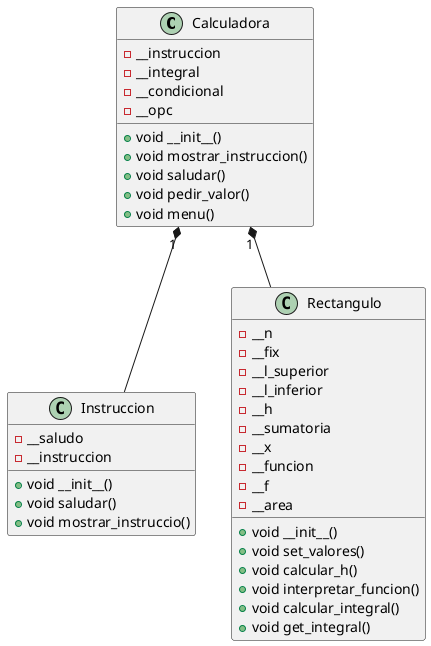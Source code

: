 @startuml Calculadora
class Calculadora{
    -__instruccion
    -__integral
    -__condicional
    -__opc
    +void __init__()
    +void mostrar_instruccion()
    +void saludar()
    +void pedir_valor()
    +void menu()
}
class Instruccion{
    -__saludo
    -__instruccion
    +void __init__()
    +void saludar()
    +void mostrar_instruccio()
}
class Rectangulo{
    -__n
    -__fix
    -__l_superior
    -__l_inferior
    -__h
    -__sumatoria
    -__x 
    -__funcion 
    -__f
    -__area
    +void __init__()
    +void set_valores()
    +void calcular_h()
    +void interpretar_funcion()
    +void calcular_integral()
    +void get_integral()
}
Calculadora "1" *-- Instruccion 
Calculadora "1" *-- Rectangulo 